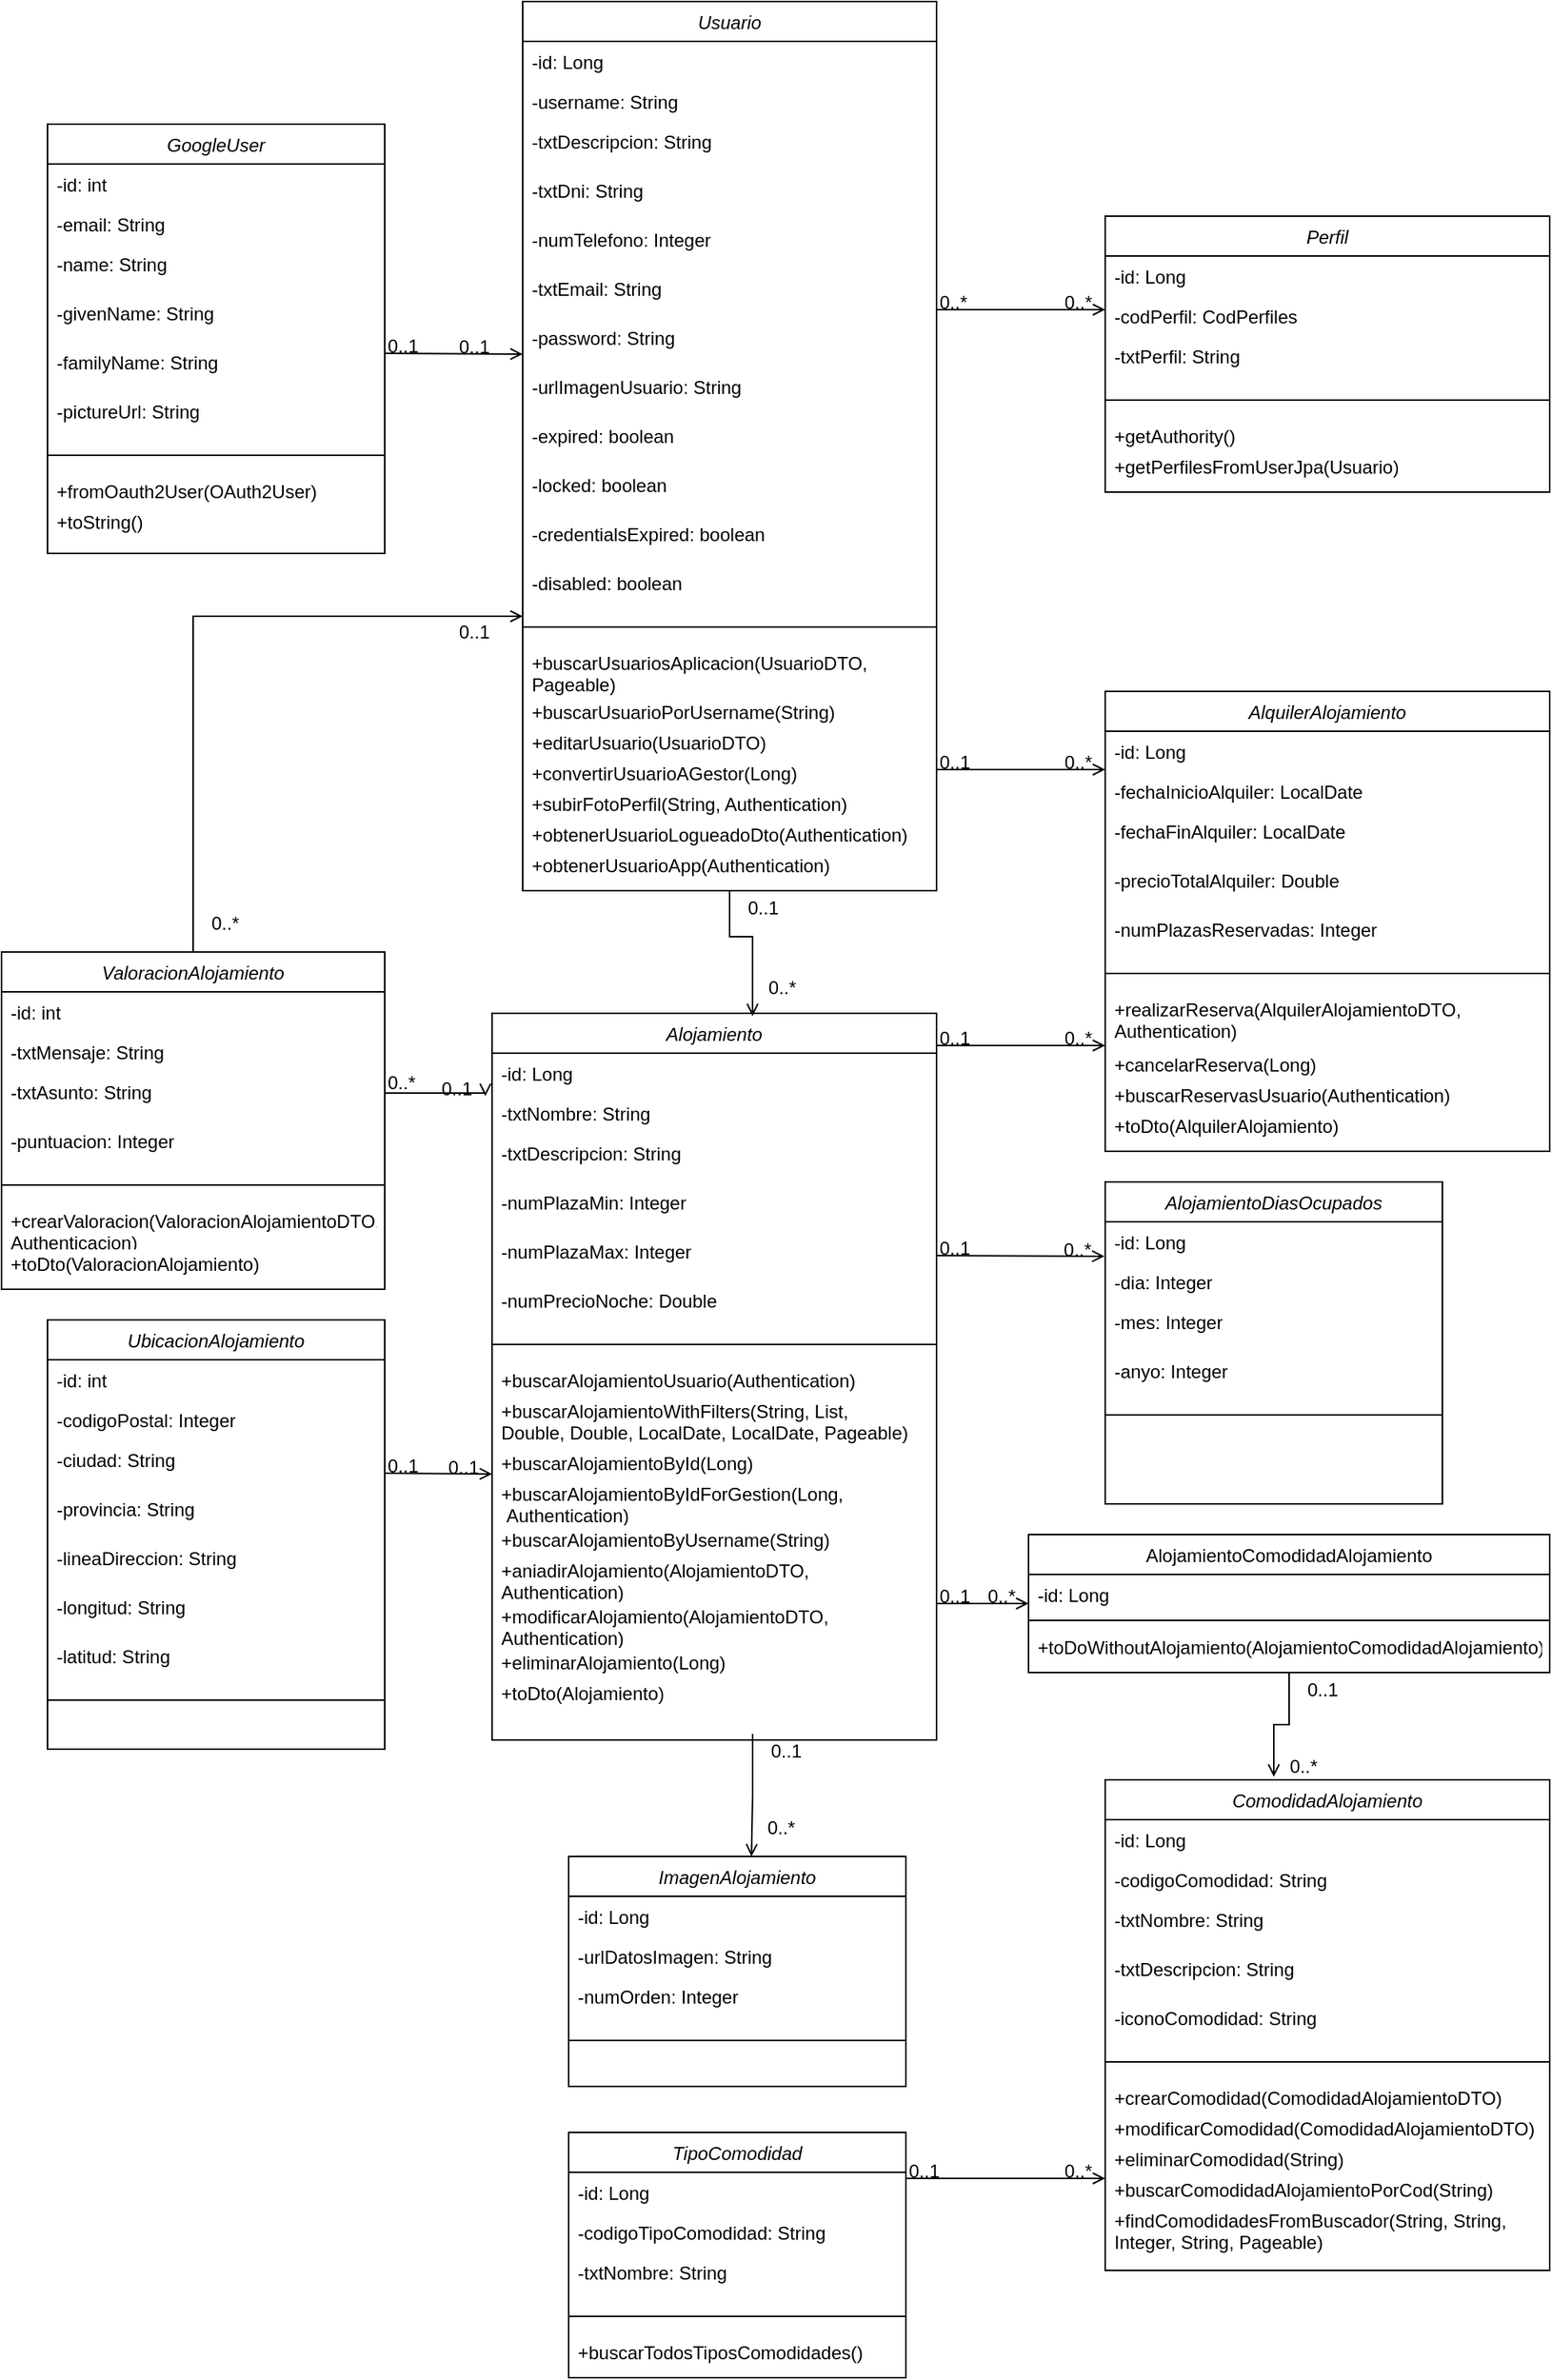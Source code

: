 <mxfile version="24.4.15" type="device">
  <diagram id="C5RBs43oDa-KdzZeNtuy" name="Page-1">
    <mxGraphModel dx="1247" dy="642" grid="1" gridSize="10" guides="1" tooltips="1" connect="1" arrows="1" fold="1" page="1" pageScale="1" pageWidth="1200" pageHeight="1600" math="0" shadow="0">
      <root>
        <mxCell id="WIyWlLk6GJQsqaUBKTNV-0" />
        <mxCell id="WIyWlLk6GJQsqaUBKTNV-1" parent="WIyWlLk6GJQsqaUBKTNV-0" />
        <mxCell id="zkfFHV4jXpPFQw0GAbJ--0" value="Alojamiento" style="swimlane;fontStyle=2;align=center;verticalAlign=top;childLayout=stackLayout;horizontal=1;startSize=26;horizontalStack=0;resizeParent=1;resizeLast=0;collapsible=1;marginBottom=0;rounded=0;shadow=0;strokeWidth=1;" parent="WIyWlLk6GJQsqaUBKTNV-1" vertex="1">
          <mxGeometry x="340" y="680" width="290" height="474" as="geometry">
            <mxRectangle x="230" y="140" width="160" height="26" as="alternateBounds" />
          </mxGeometry>
        </mxCell>
        <mxCell id="zkfFHV4jXpPFQw0GAbJ--1" value="-id: Long" style="text;align=left;verticalAlign=top;spacingLeft=4;spacingRight=4;overflow=hidden;rotatable=0;points=[[0,0.5],[1,0.5]];portConstraint=eastwest;" parent="zkfFHV4jXpPFQw0GAbJ--0" vertex="1">
          <mxGeometry y="26" width="290" height="26" as="geometry" />
        </mxCell>
        <mxCell id="zkfFHV4jXpPFQw0GAbJ--2" value="-txtNombre: String" style="text;align=left;verticalAlign=top;spacingLeft=4;spacingRight=4;overflow=hidden;rotatable=0;points=[[0,0.5],[1,0.5]];portConstraint=eastwest;rounded=0;shadow=0;html=0;" parent="zkfFHV4jXpPFQw0GAbJ--0" vertex="1">
          <mxGeometry y="52" width="290" height="26" as="geometry" />
        </mxCell>
        <mxCell id="zkfFHV4jXpPFQw0GAbJ--3" value="-txtDescripcion: String" style="text;align=left;verticalAlign=top;spacingLeft=4;spacingRight=4;overflow=hidden;rotatable=0;points=[[0,0.5],[1,0.5]];portConstraint=eastwest;rounded=0;shadow=0;html=0;" parent="zkfFHV4jXpPFQw0GAbJ--0" vertex="1">
          <mxGeometry y="78" width="290" height="32" as="geometry" />
        </mxCell>
        <mxCell id="5f6ITapkhqQKlU94pM2r-1" value="-numPlazaMin: Integer" style="text;align=left;verticalAlign=top;spacingLeft=4;spacingRight=4;overflow=hidden;rotatable=0;points=[[0,0.5],[1,0.5]];portConstraint=eastwest;rounded=0;shadow=0;html=0;" vertex="1" parent="zkfFHV4jXpPFQw0GAbJ--0">
          <mxGeometry y="110" width="290" height="32" as="geometry" />
        </mxCell>
        <mxCell id="5f6ITapkhqQKlU94pM2r-2" value="-numPlazaMax: Integer" style="text;align=left;verticalAlign=top;spacingLeft=4;spacingRight=4;overflow=hidden;rotatable=0;points=[[0,0.5],[1,0.5]];portConstraint=eastwest;rounded=0;shadow=0;html=0;" vertex="1" parent="zkfFHV4jXpPFQw0GAbJ--0">
          <mxGeometry y="142" width="290" height="32" as="geometry" />
        </mxCell>
        <mxCell id="5f6ITapkhqQKlU94pM2r-3" value="-numPrecioNoche: Double" style="text;align=left;verticalAlign=top;spacingLeft=4;spacingRight=4;overflow=hidden;rotatable=0;points=[[0,0.5],[1,0.5]];portConstraint=eastwest;rounded=0;shadow=0;html=0;" vertex="1" parent="zkfFHV4jXpPFQw0GAbJ--0">
          <mxGeometry y="174" width="290" height="32" as="geometry" />
        </mxCell>
        <mxCell id="zkfFHV4jXpPFQw0GAbJ--4" value="" style="line;html=1;strokeWidth=1;align=left;verticalAlign=middle;spacingTop=-1;spacingLeft=3;spacingRight=3;rotatable=0;labelPosition=right;points=[];portConstraint=eastwest;" parent="zkfFHV4jXpPFQw0GAbJ--0" vertex="1">
          <mxGeometry y="206" width="290" height="20" as="geometry" />
        </mxCell>
        <mxCell id="zkfFHV4jXpPFQw0GAbJ--5" value="+buscarAlojamientoUsuario(Authentication)" style="text;align=left;verticalAlign=top;spacingLeft=4;spacingRight=4;overflow=hidden;rotatable=0;points=[[0,0.5],[1,0.5]];portConstraint=eastwest;" parent="zkfFHV4jXpPFQw0GAbJ--0" vertex="1">
          <mxGeometry y="226" width="290" height="20" as="geometry" />
        </mxCell>
        <mxCell id="5f6ITapkhqQKlU94pM2r-6" value="+buscarAlojamientoWithFilters(String, List, &#xa;Double, Double, LocalDate, LocalDate, Pageable)" style="text;align=left;verticalAlign=top;spacingLeft=4;spacingRight=4;overflow=hidden;rotatable=0;points=[[0,0.5],[1,0.5]];portConstraint=eastwest;" vertex="1" parent="zkfFHV4jXpPFQw0GAbJ--0">
          <mxGeometry y="246" width="290" height="34" as="geometry" />
        </mxCell>
        <mxCell id="5f6ITapkhqQKlU94pM2r-7" value="+buscarAlojamientoById(Long)" style="text;align=left;verticalAlign=top;spacingLeft=4;spacingRight=4;overflow=hidden;rotatable=0;points=[[0,0.5],[1,0.5]];portConstraint=eastwest;" vertex="1" parent="zkfFHV4jXpPFQw0GAbJ--0">
          <mxGeometry y="280" width="290" height="20" as="geometry" />
        </mxCell>
        <mxCell id="5f6ITapkhqQKlU94pM2r-8" value="+buscarAlojamientoByIdForGestion(Long,&#xa; Authentication)" style="text;align=left;verticalAlign=top;spacingLeft=4;spacingRight=4;overflow=hidden;rotatable=0;points=[[0,0.5],[1,0.5]];portConstraint=eastwest;" vertex="1" parent="zkfFHV4jXpPFQw0GAbJ--0">
          <mxGeometry y="300" width="290" height="30" as="geometry" />
        </mxCell>
        <mxCell id="5f6ITapkhqQKlU94pM2r-9" value="+buscarAlojamientoByUsername(String)" style="text;align=left;verticalAlign=top;spacingLeft=4;spacingRight=4;overflow=hidden;rotatable=0;points=[[0,0.5],[1,0.5]];portConstraint=eastwest;" vertex="1" parent="zkfFHV4jXpPFQw0GAbJ--0">
          <mxGeometry y="330" width="290" height="20" as="geometry" />
        </mxCell>
        <mxCell id="5f6ITapkhqQKlU94pM2r-10" value="+aniadirAlojamiento(AlojamientoDTO, &#xa;Authentication)" style="text;align=left;verticalAlign=top;spacingLeft=4;spacingRight=4;overflow=hidden;rotatable=0;points=[[0,0.5],[1,0.5]];portConstraint=eastwest;" vertex="1" parent="zkfFHV4jXpPFQw0GAbJ--0">
          <mxGeometry y="350" width="290" height="30" as="geometry" />
        </mxCell>
        <mxCell id="5f6ITapkhqQKlU94pM2r-11" value="+modificarAlojamiento(AlojamientoDTO, &#xa;Authentication)" style="text;align=left;verticalAlign=top;spacingLeft=4;spacingRight=4;overflow=hidden;rotatable=0;points=[[0,0.5],[1,0.5]];portConstraint=eastwest;" vertex="1" parent="zkfFHV4jXpPFQw0GAbJ--0">
          <mxGeometry y="380" width="290" height="30" as="geometry" />
        </mxCell>
        <mxCell id="5f6ITapkhqQKlU94pM2r-12" value="+eliminarAlojamiento(Long)" style="text;align=left;verticalAlign=top;spacingLeft=4;spacingRight=4;overflow=hidden;rotatable=0;points=[[0,0.5],[1,0.5]];portConstraint=eastwest;" vertex="1" parent="zkfFHV4jXpPFQw0GAbJ--0">
          <mxGeometry y="410" width="290" height="20" as="geometry" />
        </mxCell>
        <mxCell id="5f6ITapkhqQKlU94pM2r-13" value="+toDto(Alojamiento)" style="text;align=left;verticalAlign=top;spacingLeft=4;spacingRight=4;overflow=hidden;rotatable=0;points=[[0,0.5],[1,0.5]];portConstraint=eastwest;" vertex="1" parent="zkfFHV4jXpPFQw0GAbJ--0">
          <mxGeometry y="430" width="290" height="34" as="geometry" />
        </mxCell>
        <mxCell id="zkfFHV4jXpPFQw0GAbJ--17" value="AlojamientoComodidadAlojamiento" style="swimlane;fontStyle=0;align=center;verticalAlign=top;childLayout=stackLayout;horizontal=1;startSize=26;horizontalStack=0;resizeParent=1;resizeLast=0;collapsible=1;marginBottom=0;rounded=0;shadow=0;strokeWidth=1;" parent="WIyWlLk6GJQsqaUBKTNV-1" vertex="1">
          <mxGeometry x="690" y="1020" width="340" height="90" as="geometry">
            <mxRectangle x="550" y="140" width="160" height="26" as="alternateBounds" />
          </mxGeometry>
        </mxCell>
        <mxCell id="zkfFHV4jXpPFQw0GAbJ--18" value="-id: Long" style="text;align=left;verticalAlign=top;spacingLeft=4;spacingRight=4;overflow=hidden;rotatable=0;points=[[0,0.5],[1,0.5]];portConstraint=eastwest;" parent="zkfFHV4jXpPFQw0GAbJ--17" vertex="1">
          <mxGeometry y="26" width="340" height="26" as="geometry" />
        </mxCell>
        <mxCell id="zkfFHV4jXpPFQw0GAbJ--23" value="" style="line;html=1;strokeWidth=1;align=left;verticalAlign=middle;spacingTop=-1;spacingLeft=3;spacingRight=3;rotatable=0;labelPosition=right;points=[];portConstraint=eastwest;" parent="zkfFHV4jXpPFQw0GAbJ--17" vertex="1">
          <mxGeometry y="52" width="340" height="8" as="geometry" />
        </mxCell>
        <mxCell id="5f6ITapkhqQKlU94pM2r-218" value="+toDoWithoutAlojamiento(AlojamientoComodidadAlojamiento)" style="text;align=left;verticalAlign=top;spacingLeft=4;spacingRight=4;overflow=hidden;rotatable=0;points=[[0,0.5],[1,0.5]];portConstraint=eastwest;" vertex="1" parent="zkfFHV4jXpPFQw0GAbJ--17">
          <mxGeometry y="60" width="340" height="20" as="geometry" />
        </mxCell>
        <mxCell id="zkfFHV4jXpPFQw0GAbJ--26" value="" style="endArrow=open;shadow=0;strokeWidth=1;rounded=0;curved=0;endFill=1;edgeStyle=elbowEdgeStyle;elbow=vertical;" parent="WIyWlLk6GJQsqaUBKTNV-1" source="zkfFHV4jXpPFQw0GAbJ--0" target="zkfFHV4jXpPFQw0GAbJ--17" edge="1">
          <mxGeometry x="0.5" y="41" relative="1" as="geometry">
            <mxPoint x="380" y="192" as="sourcePoint" />
            <mxPoint x="540" y="192" as="targetPoint" />
            <mxPoint x="-40" y="32" as="offset" />
          </mxGeometry>
        </mxCell>
        <mxCell id="zkfFHV4jXpPFQw0GAbJ--27" value="0..1" style="resizable=0;align=left;verticalAlign=bottom;labelBackgroundColor=none;fontSize=12;" parent="zkfFHV4jXpPFQw0GAbJ--26" connectable="0" vertex="1">
          <mxGeometry x="-1" relative="1" as="geometry">
            <mxPoint y="4" as="offset" />
          </mxGeometry>
        </mxCell>
        <mxCell id="zkfFHV4jXpPFQw0GAbJ--28" value="0..*" style="resizable=0;align=right;verticalAlign=bottom;labelBackgroundColor=none;fontSize=12;" parent="zkfFHV4jXpPFQw0GAbJ--26" connectable="0" vertex="1">
          <mxGeometry x="1" relative="1" as="geometry">
            <mxPoint x="-7" y="4" as="offset" />
          </mxGeometry>
        </mxCell>
        <mxCell id="5f6ITapkhqQKlU94pM2r-14" value="AlojamientoDiasOcupados" style="swimlane;fontStyle=2;align=center;verticalAlign=top;childLayout=stackLayout;horizontal=1;startSize=26;horizontalStack=0;resizeParent=1;resizeLast=0;collapsible=1;marginBottom=0;rounded=0;shadow=0;strokeWidth=1;" vertex="1" parent="WIyWlLk6GJQsqaUBKTNV-1">
          <mxGeometry x="740" y="790" width="220" height="210" as="geometry">
            <mxRectangle x="230" y="140" width="160" height="26" as="alternateBounds" />
          </mxGeometry>
        </mxCell>
        <mxCell id="5f6ITapkhqQKlU94pM2r-15" value="-id: Long" style="text;align=left;verticalAlign=top;spacingLeft=4;spacingRight=4;overflow=hidden;rotatable=0;points=[[0,0.5],[1,0.5]];portConstraint=eastwest;" vertex="1" parent="5f6ITapkhqQKlU94pM2r-14">
          <mxGeometry y="26" width="220" height="26" as="geometry" />
        </mxCell>
        <mxCell id="5f6ITapkhqQKlU94pM2r-16" value="-dia: Integer" style="text;align=left;verticalAlign=top;spacingLeft=4;spacingRight=4;overflow=hidden;rotatable=0;points=[[0,0.5],[1,0.5]];portConstraint=eastwest;rounded=0;shadow=0;html=0;" vertex="1" parent="5f6ITapkhqQKlU94pM2r-14">
          <mxGeometry y="52" width="220" height="26" as="geometry" />
        </mxCell>
        <mxCell id="5f6ITapkhqQKlU94pM2r-17" value="-mes: Integer" style="text;align=left;verticalAlign=top;spacingLeft=4;spacingRight=4;overflow=hidden;rotatable=0;points=[[0,0.5],[1,0.5]];portConstraint=eastwest;rounded=0;shadow=0;html=0;" vertex="1" parent="5f6ITapkhqQKlU94pM2r-14">
          <mxGeometry y="78" width="220" height="32" as="geometry" />
        </mxCell>
        <mxCell id="5f6ITapkhqQKlU94pM2r-18" value="-anyo: Integer" style="text;align=left;verticalAlign=top;spacingLeft=4;spacingRight=4;overflow=hidden;rotatable=0;points=[[0,0.5],[1,0.5]];portConstraint=eastwest;rounded=0;shadow=0;html=0;" vertex="1" parent="5f6ITapkhqQKlU94pM2r-14">
          <mxGeometry y="110" width="220" height="32" as="geometry" />
        </mxCell>
        <mxCell id="5f6ITapkhqQKlU94pM2r-21" value="" style="line;html=1;strokeWidth=1;align=left;verticalAlign=middle;spacingTop=-1;spacingLeft=3;spacingRight=3;rotatable=0;labelPosition=right;points=[];portConstraint=eastwest;" vertex="1" parent="5f6ITapkhqQKlU94pM2r-14">
          <mxGeometry y="142" width="220" height="20" as="geometry" />
        </mxCell>
        <mxCell id="5f6ITapkhqQKlU94pM2r-40" value="AlquilerAlojamiento" style="swimlane;fontStyle=2;align=center;verticalAlign=top;childLayout=stackLayout;horizontal=1;startSize=26;horizontalStack=0;resizeParent=1;resizeLast=0;collapsible=1;marginBottom=0;rounded=0;shadow=0;strokeWidth=1;" vertex="1" parent="WIyWlLk6GJQsqaUBKTNV-1">
          <mxGeometry x="740" y="470" width="290" height="300" as="geometry">
            <mxRectangle x="230" y="140" width="160" height="26" as="alternateBounds" />
          </mxGeometry>
        </mxCell>
        <mxCell id="5f6ITapkhqQKlU94pM2r-41" value="-id: Long" style="text;align=left;verticalAlign=top;spacingLeft=4;spacingRight=4;overflow=hidden;rotatable=0;points=[[0,0.5],[1,0.5]];portConstraint=eastwest;" vertex="1" parent="5f6ITapkhqQKlU94pM2r-40">
          <mxGeometry y="26" width="290" height="26" as="geometry" />
        </mxCell>
        <mxCell id="5f6ITapkhqQKlU94pM2r-42" value="-fechaInicioAlquiler: LocalDate" style="text;align=left;verticalAlign=top;spacingLeft=4;spacingRight=4;overflow=hidden;rotatable=0;points=[[0,0.5],[1,0.5]];portConstraint=eastwest;rounded=0;shadow=0;html=0;" vertex="1" parent="5f6ITapkhqQKlU94pM2r-40">
          <mxGeometry y="52" width="290" height="26" as="geometry" />
        </mxCell>
        <mxCell id="5f6ITapkhqQKlU94pM2r-43" value="-fechaFinAlquiler: LocalDate" style="text;align=left;verticalAlign=top;spacingLeft=4;spacingRight=4;overflow=hidden;rotatable=0;points=[[0,0.5],[1,0.5]];portConstraint=eastwest;rounded=0;shadow=0;html=0;" vertex="1" parent="5f6ITapkhqQKlU94pM2r-40">
          <mxGeometry y="78" width="290" height="32" as="geometry" />
        </mxCell>
        <mxCell id="5f6ITapkhqQKlU94pM2r-44" value="-precioTotalAlquiler: Double" style="text;align=left;verticalAlign=top;spacingLeft=4;spacingRight=4;overflow=hidden;rotatable=0;points=[[0,0.5],[1,0.5]];portConstraint=eastwest;rounded=0;shadow=0;html=0;" vertex="1" parent="5f6ITapkhqQKlU94pM2r-40">
          <mxGeometry y="110" width="290" height="32" as="geometry" />
        </mxCell>
        <mxCell id="5f6ITapkhqQKlU94pM2r-45" value="-numPlazasReservadas: Integer" style="text;align=left;verticalAlign=top;spacingLeft=4;spacingRight=4;overflow=hidden;rotatable=0;points=[[0,0.5],[1,0.5]];portConstraint=eastwest;rounded=0;shadow=0;html=0;" vertex="1" parent="5f6ITapkhqQKlU94pM2r-40">
          <mxGeometry y="142" width="290" height="32" as="geometry" />
        </mxCell>
        <mxCell id="5f6ITapkhqQKlU94pM2r-47" value="" style="line;html=1;strokeWidth=1;align=left;verticalAlign=middle;spacingTop=-1;spacingLeft=3;spacingRight=3;rotatable=0;labelPosition=right;points=[];portConstraint=eastwest;" vertex="1" parent="5f6ITapkhqQKlU94pM2r-40">
          <mxGeometry y="174" width="290" height="20" as="geometry" />
        </mxCell>
        <mxCell id="5f6ITapkhqQKlU94pM2r-48" value="+realizarReserva(AlquilerAlojamientoDTO, &#xa;Authentication)" style="text;align=left;verticalAlign=top;spacingLeft=4;spacingRight=4;overflow=hidden;rotatable=0;points=[[0,0.5],[1,0.5]];portConstraint=eastwest;" vertex="1" parent="5f6ITapkhqQKlU94pM2r-40">
          <mxGeometry y="194" width="290" height="36" as="geometry" />
        </mxCell>
        <mxCell id="5f6ITapkhqQKlU94pM2r-49" value="+cancelarReserva(Long)" style="text;align=left;verticalAlign=top;spacingLeft=4;spacingRight=4;overflow=hidden;rotatable=0;points=[[0,0.5],[1,0.5]];portConstraint=eastwest;" vertex="1" parent="5f6ITapkhqQKlU94pM2r-40">
          <mxGeometry y="230" width="290" height="20" as="geometry" />
        </mxCell>
        <mxCell id="5f6ITapkhqQKlU94pM2r-50" value="+buscarReservasUsuario(Authentication)" style="text;align=left;verticalAlign=top;spacingLeft=4;spacingRight=4;overflow=hidden;rotatable=0;points=[[0,0.5],[1,0.5]];portConstraint=eastwest;" vertex="1" parent="5f6ITapkhqQKlU94pM2r-40">
          <mxGeometry y="250" width="290" height="20" as="geometry" />
        </mxCell>
        <mxCell id="5f6ITapkhqQKlU94pM2r-56" value="+toDto(AlquilerAlojamiento)" style="text;align=left;verticalAlign=top;spacingLeft=4;spacingRight=4;overflow=hidden;rotatable=0;points=[[0,0.5],[1,0.5]];portConstraint=eastwest;" vertex="1" parent="5f6ITapkhqQKlU94pM2r-40">
          <mxGeometry y="270" width="290" height="20" as="geometry" />
        </mxCell>
        <mxCell id="5f6ITapkhqQKlU94pM2r-57" value="" style="endArrow=open;shadow=0;strokeWidth=1;rounded=0;curved=0;endFill=1;edgeStyle=elbowEdgeStyle;elbow=vertical;exitX=1;exitY=0.5;exitDx=0;exitDy=0;entryX=-0.002;entryY=0.877;entryDx=0;entryDy=0;entryPerimeter=0;" edge="1" parent="WIyWlLk6GJQsqaUBKTNV-1" source="5f6ITapkhqQKlU94pM2r-2" target="5f6ITapkhqQKlU94pM2r-15">
          <mxGeometry x="0.5" y="41" relative="1" as="geometry">
            <mxPoint x="610" y="640" as="sourcePoint" />
            <mxPoint x="730" y="841" as="targetPoint" />
            <mxPoint x="-40" y="32" as="offset" />
          </mxGeometry>
        </mxCell>
        <mxCell id="5f6ITapkhqQKlU94pM2r-58" value="0..1" style="resizable=0;align=left;verticalAlign=bottom;labelBackgroundColor=none;fontSize=12;" connectable="0" vertex="1" parent="5f6ITapkhqQKlU94pM2r-57">
          <mxGeometry x="-1" relative="1" as="geometry">
            <mxPoint y="4" as="offset" />
          </mxGeometry>
        </mxCell>
        <mxCell id="5f6ITapkhqQKlU94pM2r-59" value="0..*" style="resizable=0;align=right;verticalAlign=bottom;labelBackgroundColor=none;fontSize=12;" connectable="0" vertex="1" parent="5f6ITapkhqQKlU94pM2r-57">
          <mxGeometry x="1" relative="1" as="geometry">
            <mxPoint x="-7" y="4" as="offset" />
          </mxGeometry>
        </mxCell>
        <mxCell id="5f6ITapkhqQKlU94pM2r-61" value="" style="endArrow=open;shadow=0;strokeWidth=1;rounded=0;curved=0;endFill=1;edgeStyle=elbowEdgeStyle;elbow=vertical;entryX=-0.002;entryY=0.877;entryDx=0;entryDy=0;entryPerimeter=0;" edge="1" parent="WIyWlLk6GJQsqaUBKTNV-1">
          <mxGeometry x="0.5" y="41" relative="1" as="geometry">
            <mxPoint x="630" y="701" as="sourcePoint" />
            <mxPoint x="740" y="701" as="targetPoint" />
            <mxPoint x="-40" y="32" as="offset" />
            <Array as="points">
              <mxPoint x="640" y="701" />
            </Array>
          </mxGeometry>
        </mxCell>
        <mxCell id="5f6ITapkhqQKlU94pM2r-62" value="0..1" style="resizable=0;align=left;verticalAlign=bottom;labelBackgroundColor=none;fontSize=12;" connectable="0" vertex="1" parent="5f6ITapkhqQKlU94pM2r-61">
          <mxGeometry x="-1" relative="1" as="geometry">
            <mxPoint y="4" as="offset" />
          </mxGeometry>
        </mxCell>
        <mxCell id="5f6ITapkhqQKlU94pM2r-63" value="0..*" style="resizable=0;align=right;verticalAlign=bottom;labelBackgroundColor=none;fontSize=12;" connectable="0" vertex="1" parent="5f6ITapkhqQKlU94pM2r-61">
          <mxGeometry x="1" relative="1" as="geometry">
            <mxPoint x="-7" y="4" as="offset" />
          </mxGeometry>
        </mxCell>
        <mxCell id="5f6ITapkhqQKlU94pM2r-64" value="ComodidadAlojamiento" style="swimlane;fontStyle=2;align=center;verticalAlign=top;childLayout=stackLayout;horizontal=1;startSize=26;horizontalStack=0;resizeParent=1;resizeLast=0;collapsible=1;marginBottom=0;rounded=0;shadow=0;strokeWidth=1;" vertex="1" parent="WIyWlLk6GJQsqaUBKTNV-1">
          <mxGeometry x="740" y="1180" width="290" height="320" as="geometry">
            <mxRectangle x="230" y="140" width="160" height="26" as="alternateBounds" />
          </mxGeometry>
        </mxCell>
        <mxCell id="5f6ITapkhqQKlU94pM2r-65" value="-id: Long" style="text;align=left;verticalAlign=top;spacingLeft=4;spacingRight=4;overflow=hidden;rotatable=0;points=[[0,0.5],[1,0.5]];portConstraint=eastwest;" vertex="1" parent="5f6ITapkhqQKlU94pM2r-64">
          <mxGeometry y="26" width="290" height="26" as="geometry" />
        </mxCell>
        <mxCell id="5f6ITapkhqQKlU94pM2r-66" value="-codigoComodidad: String" style="text;align=left;verticalAlign=top;spacingLeft=4;spacingRight=4;overflow=hidden;rotatable=0;points=[[0,0.5],[1,0.5]];portConstraint=eastwest;rounded=0;shadow=0;html=0;" vertex="1" parent="5f6ITapkhqQKlU94pM2r-64">
          <mxGeometry y="52" width="290" height="26" as="geometry" />
        </mxCell>
        <mxCell id="5f6ITapkhqQKlU94pM2r-67" value="-txtNombre: String" style="text;align=left;verticalAlign=top;spacingLeft=4;spacingRight=4;overflow=hidden;rotatable=0;points=[[0,0.5],[1,0.5]];portConstraint=eastwest;rounded=0;shadow=0;html=0;" vertex="1" parent="5f6ITapkhqQKlU94pM2r-64">
          <mxGeometry y="78" width="290" height="32" as="geometry" />
        </mxCell>
        <mxCell id="5f6ITapkhqQKlU94pM2r-68" value="-txtDescripcion: String" style="text;align=left;verticalAlign=top;spacingLeft=4;spacingRight=4;overflow=hidden;rotatable=0;points=[[0,0.5],[1,0.5]];portConstraint=eastwest;rounded=0;shadow=0;html=0;" vertex="1" parent="5f6ITapkhqQKlU94pM2r-64">
          <mxGeometry y="110" width="290" height="32" as="geometry" />
        </mxCell>
        <mxCell id="5f6ITapkhqQKlU94pM2r-69" value="-iconoComodidad: String" style="text;align=left;verticalAlign=top;spacingLeft=4;spacingRight=4;overflow=hidden;rotatable=0;points=[[0,0.5],[1,0.5]];portConstraint=eastwest;rounded=0;shadow=0;html=0;" vertex="1" parent="5f6ITapkhqQKlU94pM2r-64">
          <mxGeometry y="142" width="290" height="32" as="geometry" />
        </mxCell>
        <mxCell id="5f6ITapkhqQKlU94pM2r-70" value="" style="line;html=1;strokeWidth=1;align=left;verticalAlign=middle;spacingTop=-1;spacingLeft=3;spacingRight=3;rotatable=0;labelPosition=right;points=[];portConstraint=eastwest;" vertex="1" parent="5f6ITapkhqQKlU94pM2r-64">
          <mxGeometry y="174" width="290" height="20" as="geometry" />
        </mxCell>
        <mxCell id="5f6ITapkhqQKlU94pM2r-71" value="+crearComodidad(ComodidadAlojamientoDTO)" style="text;align=left;verticalAlign=top;spacingLeft=4;spacingRight=4;overflow=hidden;rotatable=0;points=[[0,0.5],[1,0.5]];portConstraint=eastwest;" vertex="1" parent="5f6ITapkhqQKlU94pM2r-64">
          <mxGeometry y="194" width="290" height="20" as="geometry" />
        </mxCell>
        <mxCell id="5f6ITapkhqQKlU94pM2r-72" value="+modificarComodidad(ComodidadAlojamientoDTO)" style="text;align=left;verticalAlign=top;spacingLeft=4;spacingRight=4;overflow=hidden;rotatable=0;points=[[0,0.5],[1,0.5]];portConstraint=eastwest;" vertex="1" parent="5f6ITapkhqQKlU94pM2r-64">
          <mxGeometry y="214" width="290" height="20" as="geometry" />
        </mxCell>
        <mxCell id="5f6ITapkhqQKlU94pM2r-73" value="+eliminarComodidad(String)" style="text;align=left;verticalAlign=top;spacingLeft=4;spacingRight=4;overflow=hidden;rotatable=0;points=[[0,0.5],[1,0.5]];portConstraint=eastwest;" vertex="1" parent="5f6ITapkhqQKlU94pM2r-64">
          <mxGeometry y="234" width="290" height="20" as="geometry" />
        </mxCell>
        <mxCell id="5f6ITapkhqQKlU94pM2r-74" value="+buscarComodidadAlojamientoPorCod(String)" style="text;align=left;verticalAlign=top;spacingLeft=4;spacingRight=4;overflow=hidden;rotatable=0;points=[[0,0.5],[1,0.5]];portConstraint=eastwest;" vertex="1" parent="5f6ITapkhqQKlU94pM2r-64">
          <mxGeometry y="254" width="290" height="20" as="geometry" />
        </mxCell>
        <mxCell id="5f6ITapkhqQKlU94pM2r-75" value="+findComodidadesFromBuscador(String, String, &#xa;Integer, String, Pageable)" style="text;align=left;verticalAlign=top;spacingLeft=4;spacingRight=4;overflow=hidden;rotatable=0;points=[[0,0.5],[1,0.5]];portConstraint=eastwest;" vertex="1" parent="5f6ITapkhqQKlU94pM2r-64">
          <mxGeometry y="274" width="290" height="36" as="geometry" />
        </mxCell>
        <mxCell id="5f6ITapkhqQKlU94pM2r-76" value="" style="endArrow=open;shadow=0;strokeWidth=1;rounded=0;curved=0;endFill=1;edgeStyle=elbowEdgeStyle;elbow=vertical;exitX=0.5;exitY=1;exitDx=0;exitDy=0;" edge="1" parent="WIyWlLk6GJQsqaUBKTNV-1" source="zkfFHV4jXpPFQw0GAbJ--17">
          <mxGeometry x="0.5" y="41" relative="1" as="geometry">
            <mxPoint x="848" y="1120" as="sourcePoint" />
            <mxPoint x="850" y="1178" as="targetPoint" />
            <mxPoint x="-40" y="32" as="offset" />
          </mxGeometry>
        </mxCell>
        <mxCell id="5f6ITapkhqQKlU94pM2r-77" value="0..1" style="resizable=0;align=left;verticalAlign=bottom;labelBackgroundColor=none;fontSize=12;" connectable="0" vertex="1" parent="5f6ITapkhqQKlU94pM2r-76">
          <mxGeometry x="-1" relative="1" as="geometry">
            <mxPoint x="10" y="20" as="offset" />
          </mxGeometry>
        </mxCell>
        <mxCell id="5f6ITapkhqQKlU94pM2r-78" value="0..*" style="resizable=0;align=right;verticalAlign=bottom;labelBackgroundColor=none;fontSize=12;" connectable="0" vertex="1" parent="5f6ITapkhqQKlU94pM2r-76">
          <mxGeometry x="1" relative="1" as="geometry">
            <mxPoint x="30" y="2" as="offset" />
          </mxGeometry>
        </mxCell>
        <mxCell id="5f6ITapkhqQKlU94pM2r-79" value="GoogleUser" style="swimlane;fontStyle=2;align=center;verticalAlign=top;childLayout=stackLayout;horizontal=1;startSize=26;horizontalStack=0;resizeParent=1;resizeLast=0;collapsible=1;marginBottom=0;rounded=0;shadow=0;strokeWidth=1;" vertex="1" parent="WIyWlLk6GJQsqaUBKTNV-1">
          <mxGeometry x="50" y="100" width="220" height="280" as="geometry">
            <mxRectangle x="230" y="140" width="160" height="26" as="alternateBounds" />
          </mxGeometry>
        </mxCell>
        <mxCell id="5f6ITapkhqQKlU94pM2r-80" value="-id: int" style="text;align=left;verticalAlign=top;spacingLeft=4;spacingRight=4;overflow=hidden;rotatable=0;points=[[0,0.5],[1,0.5]];portConstraint=eastwest;" vertex="1" parent="5f6ITapkhqQKlU94pM2r-79">
          <mxGeometry y="26" width="220" height="26" as="geometry" />
        </mxCell>
        <mxCell id="5f6ITapkhqQKlU94pM2r-81" value="-email: String" style="text;align=left;verticalAlign=top;spacingLeft=4;spacingRight=4;overflow=hidden;rotatable=0;points=[[0,0.5],[1,0.5]];portConstraint=eastwest;rounded=0;shadow=0;html=0;" vertex="1" parent="5f6ITapkhqQKlU94pM2r-79">
          <mxGeometry y="52" width="220" height="26" as="geometry" />
        </mxCell>
        <mxCell id="5f6ITapkhqQKlU94pM2r-82" value="-name: String" style="text;align=left;verticalAlign=top;spacingLeft=4;spacingRight=4;overflow=hidden;rotatable=0;points=[[0,0.5],[1,0.5]];portConstraint=eastwest;rounded=0;shadow=0;html=0;" vertex="1" parent="5f6ITapkhqQKlU94pM2r-79">
          <mxGeometry y="78" width="220" height="32" as="geometry" />
        </mxCell>
        <mxCell id="5f6ITapkhqQKlU94pM2r-83" value="-givenName: String" style="text;align=left;verticalAlign=top;spacingLeft=4;spacingRight=4;overflow=hidden;rotatable=0;points=[[0,0.5],[1,0.5]];portConstraint=eastwest;rounded=0;shadow=0;html=0;" vertex="1" parent="5f6ITapkhqQKlU94pM2r-79">
          <mxGeometry y="110" width="220" height="32" as="geometry" />
        </mxCell>
        <mxCell id="5f6ITapkhqQKlU94pM2r-84" value="-familyName: String" style="text;align=left;verticalAlign=top;spacingLeft=4;spacingRight=4;overflow=hidden;rotatable=0;points=[[0,0.5],[1,0.5]];portConstraint=eastwest;rounded=0;shadow=0;html=0;" vertex="1" parent="5f6ITapkhqQKlU94pM2r-79">
          <mxGeometry y="142" width="220" height="32" as="geometry" />
        </mxCell>
        <mxCell id="5f6ITapkhqQKlU94pM2r-85" value="-pictureUrl: String" style="text;align=left;verticalAlign=top;spacingLeft=4;spacingRight=4;overflow=hidden;rotatable=0;points=[[0,0.5],[1,0.5]];portConstraint=eastwest;rounded=0;shadow=0;html=0;" vertex="1" parent="5f6ITapkhqQKlU94pM2r-79">
          <mxGeometry y="174" width="220" height="32" as="geometry" />
        </mxCell>
        <mxCell id="5f6ITapkhqQKlU94pM2r-86" value="" style="line;html=1;strokeWidth=1;align=left;verticalAlign=middle;spacingTop=-1;spacingLeft=3;spacingRight=3;rotatable=0;labelPosition=right;points=[];portConstraint=eastwest;" vertex="1" parent="5f6ITapkhqQKlU94pM2r-79">
          <mxGeometry y="206" width="220" height="20" as="geometry" />
        </mxCell>
        <mxCell id="5f6ITapkhqQKlU94pM2r-87" value="+fromOauth2User(OAuth2User)" style="text;align=left;verticalAlign=top;spacingLeft=4;spacingRight=4;overflow=hidden;rotatable=0;points=[[0,0.5],[1,0.5]];portConstraint=eastwest;" vertex="1" parent="5f6ITapkhqQKlU94pM2r-79">
          <mxGeometry y="226" width="220" height="20" as="geometry" />
        </mxCell>
        <mxCell id="5f6ITapkhqQKlU94pM2r-88" value="+toString()" style="text;align=left;verticalAlign=top;spacingLeft=4;spacingRight=4;overflow=hidden;rotatable=0;points=[[0,0.5],[1,0.5]];portConstraint=eastwest;" vertex="1" parent="5f6ITapkhqQKlU94pM2r-79">
          <mxGeometry y="246" width="220" height="20" as="geometry" />
        </mxCell>
        <mxCell id="5f6ITapkhqQKlU94pM2r-96" value="ImagenAlojamiento" style="swimlane;fontStyle=2;align=center;verticalAlign=top;childLayout=stackLayout;horizontal=1;startSize=26;horizontalStack=0;resizeParent=1;resizeLast=0;collapsible=1;marginBottom=0;rounded=0;shadow=0;strokeWidth=1;" vertex="1" parent="WIyWlLk6GJQsqaUBKTNV-1">
          <mxGeometry x="390" y="1230" width="220" height="150" as="geometry">
            <mxRectangle x="230" y="140" width="160" height="26" as="alternateBounds" />
          </mxGeometry>
        </mxCell>
        <mxCell id="5f6ITapkhqQKlU94pM2r-97" value="-id: Long" style="text;align=left;verticalAlign=top;spacingLeft=4;spacingRight=4;overflow=hidden;rotatable=0;points=[[0,0.5],[1,0.5]];portConstraint=eastwest;" vertex="1" parent="5f6ITapkhqQKlU94pM2r-96">
          <mxGeometry y="26" width="220" height="26" as="geometry" />
        </mxCell>
        <mxCell id="5f6ITapkhqQKlU94pM2r-98" value="-urlDatosImagen: String" style="text;align=left;verticalAlign=top;spacingLeft=4;spacingRight=4;overflow=hidden;rotatable=0;points=[[0,0.5],[1,0.5]];portConstraint=eastwest;rounded=0;shadow=0;html=0;" vertex="1" parent="5f6ITapkhqQKlU94pM2r-96">
          <mxGeometry y="52" width="220" height="26" as="geometry" />
        </mxCell>
        <mxCell id="5f6ITapkhqQKlU94pM2r-99" value="-numOrden: Integer" style="text;align=left;verticalAlign=top;spacingLeft=4;spacingRight=4;overflow=hidden;rotatable=0;points=[[0,0.5],[1,0.5]];portConstraint=eastwest;rounded=0;shadow=0;html=0;" vertex="1" parent="5f6ITapkhqQKlU94pM2r-96">
          <mxGeometry y="78" width="220" height="32" as="geometry" />
        </mxCell>
        <mxCell id="5f6ITapkhqQKlU94pM2r-103" value="" style="line;html=1;strokeWidth=1;align=left;verticalAlign=middle;spacingTop=-1;spacingLeft=3;spacingRight=3;rotatable=0;labelPosition=right;points=[];portConstraint=eastwest;" vertex="1" parent="5f6ITapkhqQKlU94pM2r-96">
          <mxGeometry y="110" width="220" height="20" as="geometry" />
        </mxCell>
        <mxCell id="5f6ITapkhqQKlU94pM2r-113" value="" style="endArrow=open;shadow=0;strokeWidth=1;rounded=0;curved=0;endFill=1;edgeStyle=elbowEdgeStyle;elbow=vertical;entryX=0.542;entryY=0;entryDx=0;entryDy=0;entryPerimeter=0;" edge="1" parent="WIyWlLk6GJQsqaUBKTNV-1" target="5f6ITapkhqQKlU94pM2r-96">
          <mxGeometry x="0.5" y="41" relative="1" as="geometry">
            <mxPoint x="510" y="1150" as="sourcePoint" />
            <mxPoint x="620" y="1130" as="targetPoint" />
            <mxPoint x="-40" y="32" as="offset" />
          </mxGeometry>
        </mxCell>
        <mxCell id="5f6ITapkhqQKlU94pM2r-114" value="0..1" style="resizable=0;align=left;verticalAlign=bottom;labelBackgroundColor=none;fontSize=12;" connectable="0" vertex="1" parent="5f6ITapkhqQKlU94pM2r-113">
          <mxGeometry x="-1" relative="1" as="geometry">
            <mxPoint x="10" y="20" as="offset" />
          </mxGeometry>
        </mxCell>
        <mxCell id="5f6ITapkhqQKlU94pM2r-115" value="0..*" style="resizable=0;align=right;verticalAlign=bottom;labelBackgroundColor=none;fontSize=12;" connectable="0" vertex="1" parent="5f6ITapkhqQKlU94pM2r-113">
          <mxGeometry x="1" relative="1" as="geometry">
            <mxPoint x="30" y="-10" as="offset" />
          </mxGeometry>
        </mxCell>
        <mxCell id="5f6ITapkhqQKlU94pM2r-116" value="Perfil" style="swimlane;fontStyle=2;align=center;verticalAlign=top;childLayout=stackLayout;horizontal=1;startSize=26;horizontalStack=0;resizeParent=1;resizeLast=0;collapsible=1;marginBottom=0;rounded=0;shadow=0;strokeWidth=1;" vertex="1" parent="WIyWlLk6GJQsqaUBKTNV-1">
          <mxGeometry x="740" y="160" width="290" height="180" as="geometry">
            <mxRectangle x="230" y="140" width="160" height="26" as="alternateBounds" />
          </mxGeometry>
        </mxCell>
        <mxCell id="5f6ITapkhqQKlU94pM2r-117" value="-id: Long" style="text;align=left;verticalAlign=top;spacingLeft=4;spacingRight=4;overflow=hidden;rotatable=0;points=[[0,0.5],[1,0.5]];portConstraint=eastwest;" vertex="1" parent="5f6ITapkhqQKlU94pM2r-116">
          <mxGeometry y="26" width="290" height="26" as="geometry" />
        </mxCell>
        <mxCell id="5f6ITapkhqQKlU94pM2r-118" value="-codPerfil: CodPerfiles" style="text;align=left;verticalAlign=top;spacingLeft=4;spacingRight=4;overflow=hidden;rotatable=0;points=[[0,0.5],[1,0.5]];portConstraint=eastwest;rounded=0;shadow=0;html=0;" vertex="1" parent="5f6ITapkhqQKlU94pM2r-116">
          <mxGeometry y="52" width="290" height="26" as="geometry" />
        </mxCell>
        <mxCell id="5f6ITapkhqQKlU94pM2r-119" value="-txtPerfil: String" style="text;align=left;verticalAlign=top;spacingLeft=4;spacingRight=4;overflow=hidden;rotatable=0;points=[[0,0.5],[1,0.5]];portConstraint=eastwest;rounded=0;shadow=0;html=0;" vertex="1" parent="5f6ITapkhqQKlU94pM2r-116">
          <mxGeometry y="78" width="290" height="32" as="geometry" />
        </mxCell>
        <mxCell id="5f6ITapkhqQKlU94pM2r-123" value="" style="line;html=1;strokeWidth=1;align=left;verticalAlign=middle;spacingTop=-1;spacingLeft=3;spacingRight=3;rotatable=0;labelPosition=right;points=[];portConstraint=eastwest;" vertex="1" parent="5f6ITapkhqQKlU94pM2r-116">
          <mxGeometry y="110" width="290" height="20" as="geometry" />
        </mxCell>
        <mxCell id="5f6ITapkhqQKlU94pM2r-124" value="+getAuthority()" style="text;align=left;verticalAlign=top;spacingLeft=4;spacingRight=4;overflow=hidden;rotatable=0;points=[[0,0.5],[1,0.5]];portConstraint=eastwest;" vertex="1" parent="5f6ITapkhqQKlU94pM2r-116">
          <mxGeometry y="130" width="290" height="20" as="geometry" />
        </mxCell>
        <mxCell id="5f6ITapkhqQKlU94pM2r-125" value="+getPerfilesFromUserJpa(Usuario)" style="text;align=left;verticalAlign=top;spacingLeft=4;spacingRight=4;overflow=hidden;rotatable=0;points=[[0,0.5],[1,0.5]];portConstraint=eastwest;" vertex="1" parent="5f6ITapkhqQKlU94pM2r-116">
          <mxGeometry y="150" width="290" height="20" as="geometry" />
        </mxCell>
        <mxCell id="5f6ITapkhqQKlU94pM2r-133" value="TipoComodidad" style="swimlane;fontStyle=2;align=center;verticalAlign=top;childLayout=stackLayout;horizontal=1;startSize=26;horizontalStack=0;resizeParent=1;resizeLast=0;collapsible=1;marginBottom=0;rounded=0;shadow=0;strokeWidth=1;" vertex="1" parent="WIyWlLk6GJQsqaUBKTNV-1">
          <mxGeometry x="390" y="1410" width="220" height="160" as="geometry">
            <mxRectangle x="230" y="140" width="160" height="26" as="alternateBounds" />
          </mxGeometry>
        </mxCell>
        <mxCell id="5f6ITapkhqQKlU94pM2r-134" value="-id: Long" style="text;align=left;verticalAlign=top;spacingLeft=4;spacingRight=4;overflow=hidden;rotatable=0;points=[[0,0.5],[1,0.5]];portConstraint=eastwest;" vertex="1" parent="5f6ITapkhqQKlU94pM2r-133">
          <mxGeometry y="26" width="220" height="26" as="geometry" />
        </mxCell>
        <mxCell id="5f6ITapkhqQKlU94pM2r-135" value="-codigoTipoComodidad: String" style="text;align=left;verticalAlign=top;spacingLeft=4;spacingRight=4;overflow=hidden;rotatable=0;points=[[0,0.5],[1,0.5]];portConstraint=eastwest;rounded=0;shadow=0;html=0;" vertex="1" parent="5f6ITapkhqQKlU94pM2r-133">
          <mxGeometry y="52" width="220" height="26" as="geometry" />
        </mxCell>
        <mxCell id="5f6ITapkhqQKlU94pM2r-136" value="-txtNombre: String" style="text;align=left;verticalAlign=top;spacingLeft=4;spacingRight=4;overflow=hidden;rotatable=0;points=[[0,0.5],[1,0.5]];portConstraint=eastwest;rounded=0;shadow=0;html=0;" vertex="1" parent="5f6ITapkhqQKlU94pM2r-133">
          <mxGeometry y="78" width="220" height="32" as="geometry" />
        </mxCell>
        <mxCell id="5f6ITapkhqQKlU94pM2r-137" value="" style="line;html=1;strokeWidth=1;align=left;verticalAlign=middle;spacingTop=-1;spacingLeft=3;spacingRight=3;rotatable=0;labelPosition=right;points=[];portConstraint=eastwest;" vertex="1" parent="5f6ITapkhqQKlU94pM2r-133">
          <mxGeometry y="110" width="220" height="20" as="geometry" />
        </mxCell>
        <mxCell id="5f6ITapkhqQKlU94pM2r-138" value="+buscarTodosTiposComodidades()" style="text;align=left;verticalAlign=top;spacingLeft=4;spacingRight=4;overflow=hidden;rotatable=0;points=[[0,0.5],[1,0.5]];portConstraint=eastwest;" vertex="1" parent="5f6ITapkhqQKlU94pM2r-133">
          <mxGeometry y="130" width="220" height="20" as="geometry" />
        </mxCell>
        <mxCell id="5f6ITapkhqQKlU94pM2r-141" value="" style="endArrow=open;shadow=0;strokeWidth=1;rounded=0;curved=0;endFill=1;edgeStyle=elbowEdgeStyle;elbow=vertical;" edge="1" parent="WIyWlLk6GJQsqaUBKTNV-1">
          <mxGeometry x="0.5" y="41" relative="1" as="geometry">
            <mxPoint x="610" y="1440" as="sourcePoint" />
            <mxPoint x="740" y="1440" as="targetPoint" />
            <mxPoint x="-40" y="32" as="offset" />
          </mxGeometry>
        </mxCell>
        <mxCell id="5f6ITapkhqQKlU94pM2r-142" value="0..1" style="resizable=0;align=left;verticalAlign=bottom;labelBackgroundColor=none;fontSize=12;" connectable="0" vertex="1" parent="5f6ITapkhqQKlU94pM2r-141">
          <mxGeometry x="-1" relative="1" as="geometry">
            <mxPoint y="4" as="offset" />
          </mxGeometry>
        </mxCell>
        <mxCell id="5f6ITapkhqQKlU94pM2r-143" value="0..*" style="resizable=0;align=right;verticalAlign=bottom;labelBackgroundColor=none;fontSize=12;" connectable="0" vertex="1" parent="5f6ITapkhqQKlU94pM2r-141">
          <mxGeometry x="1" relative="1" as="geometry">
            <mxPoint x="-7" y="4" as="offset" />
          </mxGeometry>
        </mxCell>
        <mxCell id="5f6ITapkhqQKlU94pM2r-144" value="UbicacionAlojamiento" style="swimlane;fontStyle=2;align=center;verticalAlign=top;childLayout=stackLayout;horizontal=1;startSize=26;horizontalStack=0;resizeParent=1;resizeLast=0;collapsible=1;marginBottom=0;rounded=0;shadow=0;strokeWidth=1;" vertex="1" parent="WIyWlLk6GJQsqaUBKTNV-1">
          <mxGeometry x="50" y="880" width="220" height="280" as="geometry">
            <mxRectangle x="230" y="140" width="160" height="26" as="alternateBounds" />
          </mxGeometry>
        </mxCell>
        <mxCell id="5f6ITapkhqQKlU94pM2r-145" value="-id: int" style="text;align=left;verticalAlign=top;spacingLeft=4;spacingRight=4;overflow=hidden;rotatable=0;points=[[0,0.5],[1,0.5]];portConstraint=eastwest;" vertex="1" parent="5f6ITapkhqQKlU94pM2r-144">
          <mxGeometry y="26" width="220" height="26" as="geometry" />
        </mxCell>
        <mxCell id="5f6ITapkhqQKlU94pM2r-146" value="-codigoPostal: Integer" style="text;align=left;verticalAlign=top;spacingLeft=4;spacingRight=4;overflow=hidden;rotatable=0;points=[[0,0.5],[1,0.5]];portConstraint=eastwest;rounded=0;shadow=0;html=0;" vertex="1" parent="5f6ITapkhqQKlU94pM2r-144">
          <mxGeometry y="52" width="220" height="26" as="geometry" />
        </mxCell>
        <mxCell id="5f6ITapkhqQKlU94pM2r-147" value="-ciudad: String" style="text;align=left;verticalAlign=top;spacingLeft=4;spacingRight=4;overflow=hidden;rotatable=0;points=[[0,0.5],[1,0.5]];portConstraint=eastwest;rounded=0;shadow=0;html=0;" vertex="1" parent="5f6ITapkhqQKlU94pM2r-144">
          <mxGeometry y="78" width="220" height="32" as="geometry" />
        </mxCell>
        <mxCell id="5f6ITapkhqQKlU94pM2r-148" value="-provincia: String" style="text;align=left;verticalAlign=top;spacingLeft=4;spacingRight=4;overflow=hidden;rotatable=0;points=[[0,0.5],[1,0.5]];portConstraint=eastwest;rounded=0;shadow=0;html=0;" vertex="1" parent="5f6ITapkhqQKlU94pM2r-144">
          <mxGeometry y="110" width="220" height="32" as="geometry" />
        </mxCell>
        <mxCell id="5f6ITapkhqQKlU94pM2r-149" value="-lineaDireccion: String" style="text;align=left;verticalAlign=top;spacingLeft=4;spacingRight=4;overflow=hidden;rotatable=0;points=[[0,0.5],[1,0.5]];portConstraint=eastwest;rounded=0;shadow=0;html=0;" vertex="1" parent="5f6ITapkhqQKlU94pM2r-144">
          <mxGeometry y="142" width="220" height="32" as="geometry" />
        </mxCell>
        <mxCell id="5f6ITapkhqQKlU94pM2r-150" value="-longitud: String" style="text;align=left;verticalAlign=top;spacingLeft=4;spacingRight=4;overflow=hidden;rotatable=0;points=[[0,0.5],[1,0.5]];portConstraint=eastwest;rounded=0;shadow=0;html=0;" vertex="1" parent="5f6ITapkhqQKlU94pM2r-144">
          <mxGeometry y="174" width="220" height="32" as="geometry" />
        </mxCell>
        <mxCell id="5f6ITapkhqQKlU94pM2r-157" value="-latitud: String" style="text;align=left;verticalAlign=top;spacingLeft=4;spacingRight=4;overflow=hidden;rotatable=0;points=[[0,0.5],[1,0.5]];portConstraint=eastwest;rounded=0;shadow=0;html=0;" vertex="1" parent="5f6ITapkhqQKlU94pM2r-144">
          <mxGeometry y="206" width="220" height="32" as="geometry" />
        </mxCell>
        <mxCell id="5f6ITapkhqQKlU94pM2r-154" value="" style="line;html=1;strokeWidth=1;align=left;verticalAlign=middle;spacingTop=-1;spacingLeft=3;spacingRight=3;rotatable=0;labelPosition=right;points=[];portConstraint=eastwest;" vertex="1" parent="5f6ITapkhqQKlU94pM2r-144">
          <mxGeometry y="238" width="220" height="20" as="geometry" />
        </mxCell>
        <mxCell id="5f6ITapkhqQKlU94pM2r-158" value="" style="endArrow=open;shadow=0;strokeWidth=1;rounded=0;curved=0;endFill=1;edgeStyle=elbowEdgeStyle;elbow=vertical;exitX=1;exitY=0.5;exitDx=0;exitDy=0;" edge="1" parent="WIyWlLk6GJQsqaUBKTNV-1">
          <mxGeometry x="0.5" y="41" relative="1" as="geometry">
            <mxPoint x="270" y="980" as="sourcePoint" />
            <mxPoint x="340" y="981" as="targetPoint" />
            <mxPoint x="-40" y="32" as="offset" />
          </mxGeometry>
        </mxCell>
        <mxCell id="5f6ITapkhqQKlU94pM2r-159" value="0..1" style="resizable=0;align=left;verticalAlign=bottom;labelBackgroundColor=none;fontSize=12;" connectable="0" vertex="1" parent="5f6ITapkhqQKlU94pM2r-158">
          <mxGeometry x="-1" relative="1" as="geometry">
            <mxPoint y="4" as="offset" />
          </mxGeometry>
        </mxCell>
        <mxCell id="5f6ITapkhqQKlU94pM2r-160" value="0..1" style="resizable=0;align=right;verticalAlign=bottom;labelBackgroundColor=none;fontSize=12;" connectable="0" vertex="1" parent="5f6ITapkhqQKlU94pM2r-158">
          <mxGeometry x="1" relative="1" as="geometry">
            <mxPoint x="-7" y="4" as="offset" />
          </mxGeometry>
        </mxCell>
        <mxCell id="5f6ITapkhqQKlU94pM2r-161" value="Usuario" style="swimlane;fontStyle=2;align=center;verticalAlign=top;childLayout=stackLayout;horizontal=1;startSize=26;horizontalStack=0;resizeParent=1;resizeLast=0;collapsible=1;marginBottom=0;rounded=0;shadow=0;strokeWidth=1;" vertex="1" parent="WIyWlLk6GJQsqaUBKTNV-1">
          <mxGeometry x="360" y="20" width="270" height="580" as="geometry">
            <mxRectangle x="230" y="140" width="160" height="26" as="alternateBounds" />
          </mxGeometry>
        </mxCell>
        <mxCell id="5f6ITapkhqQKlU94pM2r-162" value="-id: Long" style="text;align=left;verticalAlign=top;spacingLeft=4;spacingRight=4;overflow=hidden;rotatable=0;points=[[0,0.5],[1,0.5]];portConstraint=eastwest;" vertex="1" parent="5f6ITapkhqQKlU94pM2r-161">
          <mxGeometry y="26" width="270" height="26" as="geometry" />
        </mxCell>
        <mxCell id="5f6ITapkhqQKlU94pM2r-163" value="-username: String" style="text;align=left;verticalAlign=top;spacingLeft=4;spacingRight=4;overflow=hidden;rotatable=0;points=[[0,0.5],[1,0.5]];portConstraint=eastwest;rounded=0;shadow=0;html=0;" vertex="1" parent="5f6ITapkhqQKlU94pM2r-161">
          <mxGeometry y="52" width="270" height="26" as="geometry" />
        </mxCell>
        <mxCell id="5f6ITapkhqQKlU94pM2r-164" value="-txtDescripcion: String" style="text;align=left;verticalAlign=top;spacingLeft=4;spacingRight=4;overflow=hidden;rotatable=0;points=[[0,0.5],[1,0.5]];portConstraint=eastwest;rounded=0;shadow=0;html=0;" vertex="1" parent="5f6ITapkhqQKlU94pM2r-161">
          <mxGeometry y="78" width="270" height="32" as="geometry" />
        </mxCell>
        <mxCell id="5f6ITapkhqQKlU94pM2r-165" value="-txtDni: String" style="text;align=left;verticalAlign=top;spacingLeft=4;spacingRight=4;overflow=hidden;rotatable=0;points=[[0,0.5],[1,0.5]];portConstraint=eastwest;rounded=0;shadow=0;html=0;" vertex="1" parent="5f6ITapkhqQKlU94pM2r-161">
          <mxGeometry y="110" width="270" height="32" as="geometry" />
        </mxCell>
        <mxCell id="5f6ITapkhqQKlU94pM2r-166" value="-numTelefono: Integer" style="text;align=left;verticalAlign=top;spacingLeft=4;spacingRight=4;overflow=hidden;rotatable=0;points=[[0,0.5],[1,0.5]];portConstraint=eastwest;rounded=0;shadow=0;html=0;" vertex="1" parent="5f6ITapkhqQKlU94pM2r-161">
          <mxGeometry y="142" width="270" height="32" as="geometry" />
        </mxCell>
        <mxCell id="5f6ITapkhqQKlU94pM2r-167" value="-txtEmail: String" style="text;align=left;verticalAlign=top;spacingLeft=4;spacingRight=4;overflow=hidden;rotatable=0;points=[[0,0.5],[1,0.5]];portConstraint=eastwest;rounded=0;shadow=0;html=0;" vertex="1" parent="5f6ITapkhqQKlU94pM2r-161">
          <mxGeometry y="174" width="270" height="32" as="geometry" />
        </mxCell>
        <mxCell id="5f6ITapkhqQKlU94pM2r-178" value="-password: String" style="text;align=left;verticalAlign=top;spacingLeft=4;spacingRight=4;overflow=hidden;rotatable=0;points=[[0,0.5],[1,0.5]];portConstraint=eastwest;rounded=0;shadow=0;html=0;" vertex="1" parent="5f6ITapkhqQKlU94pM2r-161">
          <mxGeometry y="206" width="270" height="32" as="geometry" />
        </mxCell>
        <mxCell id="5f6ITapkhqQKlU94pM2r-179" value="-urlImagenUsuario: String" style="text;align=left;verticalAlign=top;spacingLeft=4;spacingRight=4;overflow=hidden;rotatable=0;points=[[0,0.5],[1,0.5]];portConstraint=eastwest;rounded=0;shadow=0;html=0;" vertex="1" parent="5f6ITapkhqQKlU94pM2r-161">
          <mxGeometry y="238" width="270" height="32" as="geometry" />
        </mxCell>
        <mxCell id="5f6ITapkhqQKlU94pM2r-214" value="-expired: boolean" style="text;align=left;verticalAlign=top;spacingLeft=4;spacingRight=4;overflow=hidden;rotatable=0;points=[[0,0.5],[1,0.5]];portConstraint=eastwest;rounded=0;shadow=0;html=0;" vertex="1" parent="5f6ITapkhqQKlU94pM2r-161">
          <mxGeometry y="270" width="270" height="32" as="geometry" />
        </mxCell>
        <mxCell id="5f6ITapkhqQKlU94pM2r-215" value="-locked: boolean" style="text;align=left;verticalAlign=top;spacingLeft=4;spacingRight=4;overflow=hidden;rotatable=0;points=[[0,0.5],[1,0.5]];portConstraint=eastwest;rounded=0;shadow=0;html=0;" vertex="1" parent="5f6ITapkhqQKlU94pM2r-161">
          <mxGeometry y="302" width="270" height="32" as="geometry" />
        </mxCell>
        <mxCell id="5f6ITapkhqQKlU94pM2r-216" value="-credentialsExpired: boolean" style="text;align=left;verticalAlign=top;spacingLeft=4;spacingRight=4;overflow=hidden;rotatable=0;points=[[0,0.5],[1,0.5]];portConstraint=eastwest;rounded=0;shadow=0;html=0;" vertex="1" parent="5f6ITapkhqQKlU94pM2r-161">
          <mxGeometry y="334" width="270" height="32" as="geometry" />
        </mxCell>
        <mxCell id="5f6ITapkhqQKlU94pM2r-217" value="-disabled: boolean" style="text;align=left;verticalAlign=top;spacingLeft=4;spacingRight=4;overflow=hidden;rotatable=0;points=[[0,0.5],[1,0.5]];portConstraint=eastwest;rounded=0;shadow=0;html=0;" vertex="1" parent="5f6ITapkhqQKlU94pM2r-161">
          <mxGeometry y="366" width="270" height="32" as="geometry" />
        </mxCell>
        <mxCell id="5f6ITapkhqQKlU94pM2r-168" value="" style="line;html=1;strokeWidth=1;align=left;verticalAlign=middle;spacingTop=-1;spacingLeft=3;spacingRight=3;rotatable=0;labelPosition=right;points=[];portConstraint=eastwest;" vertex="1" parent="5f6ITapkhqQKlU94pM2r-161">
          <mxGeometry y="398" width="270" height="20" as="geometry" />
        </mxCell>
        <mxCell id="5f6ITapkhqQKlU94pM2r-169" value="+buscarUsuariosAplicacion(UsuarioDTO, &#xa;Pageable)" style="text;align=left;verticalAlign=top;spacingLeft=4;spacingRight=4;overflow=hidden;rotatable=0;points=[[0,0.5],[1,0.5]];portConstraint=eastwest;" vertex="1" parent="5f6ITapkhqQKlU94pM2r-161">
          <mxGeometry y="418" width="270" height="32" as="geometry" />
        </mxCell>
        <mxCell id="5f6ITapkhqQKlU94pM2r-170" value="+buscarUsuarioPorUsername(String)" style="text;align=left;verticalAlign=top;spacingLeft=4;spacingRight=4;overflow=hidden;rotatable=0;points=[[0,0.5],[1,0.5]];portConstraint=eastwest;" vertex="1" parent="5f6ITapkhqQKlU94pM2r-161">
          <mxGeometry y="450" width="270" height="20" as="geometry" />
        </mxCell>
        <mxCell id="5f6ITapkhqQKlU94pM2r-171" value="+editarUsuario(UsuarioDTO)" style="text;align=left;verticalAlign=top;spacingLeft=4;spacingRight=4;overflow=hidden;rotatable=0;points=[[0,0.5],[1,0.5]];portConstraint=eastwest;" vertex="1" parent="5f6ITapkhqQKlU94pM2r-161">
          <mxGeometry y="470" width="270" height="20" as="geometry" />
        </mxCell>
        <mxCell id="5f6ITapkhqQKlU94pM2r-172" value="+convertirUsuarioAGestor(Long)" style="text;align=left;verticalAlign=top;spacingLeft=4;spacingRight=4;overflow=hidden;rotatable=0;points=[[0,0.5],[1,0.5]];portConstraint=eastwest;" vertex="1" parent="5f6ITapkhqQKlU94pM2r-161">
          <mxGeometry y="490" width="270" height="20" as="geometry" />
        </mxCell>
        <mxCell id="5f6ITapkhqQKlU94pM2r-173" value="+subirFotoPerfil(String, Authentication)" style="text;align=left;verticalAlign=top;spacingLeft=4;spacingRight=4;overflow=hidden;rotatable=0;points=[[0,0.5],[1,0.5]];portConstraint=eastwest;" vertex="1" parent="5f6ITapkhqQKlU94pM2r-161">
          <mxGeometry y="510" width="270" height="20" as="geometry" />
        </mxCell>
        <mxCell id="5f6ITapkhqQKlU94pM2r-174" value="+obtenerUsuarioLogueadoDto(Authentication)" style="text;align=left;verticalAlign=top;spacingLeft=4;spacingRight=4;overflow=hidden;rotatable=0;points=[[0,0.5],[1,0.5]];portConstraint=eastwest;" vertex="1" parent="5f6ITapkhqQKlU94pM2r-161">
          <mxGeometry y="530" width="270" height="20" as="geometry" />
        </mxCell>
        <mxCell id="5f6ITapkhqQKlU94pM2r-175" value="+obtenerUsuarioApp(Authentication)" style="text;align=left;verticalAlign=top;spacingLeft=4;spacingRight=4;overflow=hidden;rotatable=0;points=[[0,0.5],[1,0.5]];portConstraint=eastwest;" vertex="1" parent="5f6ITapkhqQKlU94pM2r-161">
          <mxGeometry y="550" width="270" height="20" as="geometry" />
        </mxCell>
        <mxCell id="5f6ITapkhqQKlU94pM2r-180" value="" style="endArrow=open;shadow=0;strokeWidth=1;rounded=0;curved=0;endFill=1;edgeStyle=elbowEdgeStyle;elbow=vertical;exitX=0.5;exitY=1;exitDx=0;exitDy=0;entryX=0.586;entryY=0.004;entryDx=0;entryDy=0;entryPerimeter=0;" edge="1" parent="WIyWlLk6GJQsqaUBKTNV-1" source="5f6ITapkhqQKlU94pM2r-161" target="zkfFHV4jXpPFQw0GAbJ--0">
          <mxGeometry x="0.5" y="41" relative="1" as="geometry">
            <mxPoint x="435" y="630" as="sourcePoint" />
            <mxPoint x="565" y="631" as="targetPoint" />
            <mxPoint x="-40" y="32" as="offset" />
            <Array as="points">
              <mxPoint x="480" y="630" />
            </Array>
          </mxGeometry>
        </mxCell>
        <mxCell id="5f6ITapkhqQKlU94pM2r-181" value="0..1" style="resizable=0;align=left;verticalAlign=bottom;labelBackgroundColor=none;fontSize=12;" connectable="0" vertex="1" parent="5f6ITapkhqQKlU94pM2r-180">
          <mxGeometry x="-1" relative="1" as="geometry">
            <mxPoint x="10" y="20" as="offset" />
          </mxGeometry>
        </mxCell>
        <mxCell id="5f6ITapkhqQKlU94pM2r-182" value="0..*" style="resizable=0;align=right;verticalAlign=bottom;labelBackgroundColor=none;fontSize=12;" connectable="0" vertex="1" parent="5f6ITapkhqQKlU94pM2r-180">
          <mxGeometry x="1" relative="1" as="geometry">
            <mxPoint x="30" y="-10" as="offset" />
          </mxGeometry>
        </mxCell>
        <mxCell id="5f6ITapkhqQKlU94pM2r-183" value="ValoracionAlojamiento" style="swimlane;fontStyle=2;align=center;verticalAlign=top;childLayout=stackLayout;horizontal=1;startSize=26;horizontalStack=0;resizeParent=1;resizeLast=0;collapsible=1;marginBottom=0;rounded=0;shadow=0;strokeWidth=1;" vertex="1" parent="WIyWlLk6GJQsqaUBKTNV-1">
          <mxGeometry x="20" y="640" width="250" height="220" as="geometry">
            <mxRectangle x="230" y="140" width="160" height="26" as="alternateBounds" />
          </mxGeometry>
        </mxCell>
        <mxCell id="5f6ITapkhqQKlU94pM2r-184" value="-id: int" style="text;align=left;verticalAlign=top;spacingLeft=4;spacingRight=4;overflow=hidden;rotatable=0;points=[[0,0.5],[1,0.5]];portConstraint=eastwest;" vertex="1" parent="5f6ITapkhqQKlU94pM2r-183">
          <mxGeometry y="26" width="250" height="26" as="geometry" />
        </mxCell>
        <mxCell id="5f6ITapkhqQKlU94pM2r-185" value="-txtMensaje: String" style="text;align=left;verticalAlign=top;spacingLeft=4;spacingRight=4;overflow=hidden;rotatable=0;points=[[0,0.5],[1,0.5]];portConstraint=eastwest;rounded=0;shadow=0;html=0;" vertex="1" parent="5f6ITapkhqQKlU94pM2r-183">
          <mxGeometry y="52" width="250" height="26" as="geometry" />
        </mxCell>
        <mxCell id="5f6ITapkhqQKlU94pM2r-186" value="-txtAsunto: String" style="text;align=left;verticalAlign=top;spacingLeft=4;spacingRight=4;overflow=hidden;rotatable=0;points=[[0,0.5],[1,0.5]];portConstraint=eastwest;rounded=0;shadow=0;html=0;" vertex="1" parent="5f6ITapkhqQKlU94pM2r-183">
          <mxGeometry y="78" width="250" height="32" as="geometry" />
        </mxCell>
        <mxCell id="5f6ITapkhqQKlU94pM2r-187" value="-puntuacion: Integer" style="text;align=left;verticalAlign=top;spacingLeft=4;spacingRight=4;overflow=hidden;rotatable=0;points=[[0,0.5],[1,0.5]];portConstraint=eastwest;rounded=0;shadow=0;html=0;" vertex="1" parent="5f6ITapkhqQKlU94pM2r-183">
          <mxGeometry y="110" width="250" height="32" as="geometry" />
        </mxCell>
        <mxCell id="5f6ITapkhqQKlU94pM2r-191" value="" style="line;html=1;strokeWidth=1;align=left;verticalAlign=middle;spacingTop=-1;spacingLeft=3;spacingRight=3;rotatable=0;labelPosition=right;points=[];portConstraint=eastwest;" vertex="1" parent="5f6ITapkhqQKlU94pM2r-183">
          <mxGeometry y="142" width="250" height="20" as="geometry" />
        </mxCell>
        <mxCell id="5f6ITapkhqQKlU94pM2r-192" value="+crearValoracion(ValoracionAlojamientoDTO, &#xa;Authenticacion)" style="text;align=left;verticalAlign=top;spacingLeft=4;spacingRight=4;overflow=hidden;rotatable=0;points=[[0,0.5],[1,0.5]];portConstraint=eastwest;" vertex="1" parent="5f6ITapkhqQKlU94pM2r-183">
          <mxGeometry y="162" width="250" height="28" as="geometry" />
        </mxCell>
        <mxCell id="5f6ITapkhqQKlU94pM2r-193" value="+toDto(ValoracionAlojamiento)" style="text;align=left;verticalAlign=top;spacingLeft=4;spacingRight=4;overflow=hidden;rotatable=0;points=[[0,0.5],[1,0.5]];portConstraint=eastwest;" vertex="1" parent="5f6ITapkhqQKlU94pM2r-183">
          <mxGeometry y="190" width="250" height="20" as="geometry" />
        </mxCell>
        <mxCell id="5f6ITapkhqQKlU94pM2r-197" value="" style="endArrow=open;shadow=0;strokeWidth=1;rounded=0;curved=0;endFill=1;edgeStyle=elbowEdgeStyle;elbow=vertical;exitX=1;exitY=0.5;exitDx=0;exitDy=0;entryX=-0.015;entryY=1.077;entryDx=0;entryDy=0;entryPerimeter=0;" edge="1" parent="WIyWlLk6GJQsqaUBKTNV-1" target="zkfFHV4jXpPFQw0GAbJ--1">
          <mxGeometry x="0.5" y="41" relative="1" as="geometry">
            <mxPoint x="270" y="730" as="sourcePoint" />
            <mxPoint x="330" y="730" as="targetPoint" />
            <mxPoint x="-40" y="32" as="offset" />
          </mxGeometry>
        </mxCell>
        <mxCell id="5f6ITapkhqQKlU94pM2r-198" value="0..*" style="resizable=0;align=left;verticalAlign=bottom;labelBackgroundColor=none;fontSize=12;" connectable="0" vertex="1" parent="5f6ITapkhqQKlU94pM2r-197">
          <mxGeometry x="-1" relative="1" as="geometry">
            <mxPoint y="4" as="offset" />
          </mxGeometry>
        </mxCell>
        <mxCell id="5f6ITapkhqQKlU94pM2r-199" value="0..1" style="resizable=0;align=right;verticalAlign=bottom;labelBackgroundColor=none;fontSize=12;" connectable="0" vertex="1" parent="5f6ITapkhqQKlU94pM2r-197">
          <mxGeometry x="1" relative="1" as="geometry">
            <mxPoint x="-7" y="4" as="offset" />
          </mxGeometry>
        </mxCell>
        <mxCell id="5f6ITapkhqQKlU94pM2r-200" value="" style="endArrow=open;shadow=0;strokeWidth=1;rounded=0;curved=0;endFill=1;edgeStyle=elbowEdgeStyle;elbow=vertical;exitX=0.5;exitY=0;exitDx=0;exitDy=0;" edge="1" parent="WIyWlLk6GJQsqaUBKTNV-1" source="5f6ITapkhqQKlU94pM2r-183">
          <mxGeometry x="0.5" y="41" relative="1" as="geometry">
            <mxPoint x="160" y="420" as="sourcePoint" />
            <mxPoint x="360" y="421" as="targetPoint" />
            <mxPoint x="-40" y="32" as="offset" />
            <Array as="points">
              <mxPoint x="280" y="421" />
            </Array>
          </mxGeometry>
        </mxCell>
        <mxCell id="5f6ITapkhqQKlU94pM2r-201" value="0..*" style="resizable=0;align=left;verticalAlign=bottom;labelBackgroundColor=none;fontSize=12;" connectable="0" vertex="1" parent="5f6ITapkhqQKlU94pM2r-200">
          <mxGeometry x="-1" relative="1" as="geometry">
            <mxPoint x="10" y="-10" as="offset" />
          </mxGeometry>
        </mxCell>
        <mxCell id="5f6ITapkhqQKlU94pM2r-202" value="0..1" style="resizable=0;align=right;verticalAlign=bottom;labelBackgroundColor=none;fontSize=12;" connectable="0" vertex="1" parent="5f6ITapkhqQKlU94pM2r-200">
          <mxGeometry x="1" relative="1" as="geometry">
            <mxPoint x="-20" y="19" as="offset" />
          </mxGeometry>
        </mxCell>
        <mxCell id="5f6ITapkhqQKlU94pM2r-204" value="" style="endArrow=open;shadow=0;strokeWidth=1;rounded=0;curved=0;endFill=1;edgeStyle=elbowEdgeStyle;elbow=vertical;entryX=-0.002;entryY=0.877;entryDx=0;entryDy=0;entryPerimeter=0;" edge="1" parent="WIyWlLk6GJQsqaUBKTNV-1">
          <mxGeometry x="0.5" y="41" relative="1" as="geometry">
            <mxPoint x="630" y="221" as="sourcePoint" />
            <mxPoint x="740" y="221" as="targetPoint" />
            <mxPoint x="-40" y="32" as="offset" />
          </mxGeometry>
        </mxCell>
        <mxCell id="5f6ITapkhqQKlU94pM2r-205" value="0..*" style="resizable=0;align=left;verticalAlign=bottom;labelBackgroundColor=none;fontSize=12;" connectable="0" vertex="1" parent="5f6ITapkhqQKlU94pM2r-204">
          <mxGeometry x="-1" relative="1" as="geometry">
            <mxPoint y="4" as="offset" />
          </mxGeometry>
        </mxCell>
        <mxCell id="5f6ITapkhqQKlU94pM2r-206" value="0..*" style="resizable=0;align=right;verticalAlign=bottom;labelBackgroundColor=none;fontSize=12;" connectable="0" vertex="1" parent="5f6ITapkhqQKlU94pM2r-204">
          <mxGeometry x="1" relative="1" as="geometry">
            <mxPoint x="-7" y="4" as="offset" />
          </mxGeometry>
        </mxCell>
        <mxCell id="5f6ITapkhqQKlU94pM2r-208" value="" style="endArrow=open;shadow=0;strokeWidth=1;rounded=0;curved=0;endFill=1;edgeStyle=elbowEdgeStyle;elbow=vertical;entryX=-0.002;entryY=0.877;entryDx=0;entryDy=0;entryPerimeter=0;" edge="1" parent="WIyWlLk6GJQsqaUBKTNV-1">
          <mxGeometry x="0.5" y="41" relative="1" as="geometry">
            <mxPoint x="630" y="521" as="sourcePoint" />
            <mxPoint x="740" y="521" as="targetPoint" />
            <mxPoint x="-40" y="32" as="offset" />
            <Array as="points" />
          </mxGeometry>
        </mxCell>
        <mxCell id="5f6ITapkhqQKlU94pM2r-209" value="0..1" style="resizable=0;align=left;verticalAlign=bottom;labelBackgroundColor=none;fontSize=12;" connectable="0" vertex="1" parent="5f6ITapkhqQKlU94pM2r-208">
          <mxGeometry x="-1" relative="1" as="geometry">
            <mxPoint y="4" as="offset" />
          </mxGeometry>
        </mxCell>
        <mxCell id="5f6ITapkhqQKlU94pM2r-210" value="0..*" style="resizable=0;align=right;verticalAlign=bottom;labelBackgroundColor=none;fontSize=12;" connectable="0" vertex="1" parent="5f6ITapkhqQKlU94pM2r-208">
          <mxGeometry x="1" relative="1" as="geometry">
            <mxPoint x="-7" y="4" as="offset" />
          </mxGeometry>
        </mxCell>
        <mxCell id="5f6ITapkhqQKlU94pM2r-211" value="" style="endArrow=open;shadow=0;strokeWidth=1;rounded=0;curved=0;endFill=1;edgeStyle=elbowEdgeStyle;elbow=vertical;exitX=1;exitY=0.5;exitDx=0;exitDy=0;" edge="1" parent="WIyWlLk6GJQsqaUBKTNV-1">
          <mxGeometry x="0.5" y="41" relative="1" as="geometry">
            <mxPoint x="270" y="249.5" as="sourcePoint" />
            <mxPoint x="360" y="250" as="targetPoint" />
            <mxPoint x="-40" y="32" as="offset" />
          </mxGeometry>
        </mxCell>
        <mxCell id="5f6ITapkhqQKlU94pM2r-212" value="0..1" style="resizable=0;align=left;verticalAlign=bottom;labelBackgroundColor=none;fontSize=12;" connectable="0" vertex="1" parent="5f6ITapkhqQKlU94pM2r-211">
          <mxGeometry x="-1" relative="1" as="geometry">
            <mxPoint y="4" as="offset" />
          </mxGeometry>
        </mxCell>
        <mxCell id="5f6ITapkhqQKlU94pM2r-213" value="0..1" style="resizable=0;align=right;verticalAlign=bottom;labelBackgroundColor=none;fontSize=12;" connectable="0" vertex="1" parent="5f6ITapkhqQKlU94pM2r-211">
          <mxGeometry x="1" relative="1" as="geometry">
            <mxPoint x="-20" y="4" as="offset" />
          </mxGeometry>
        </mxCell>
      </root>
    </mxGraphModel>
  </diagram>
</mxfile>
